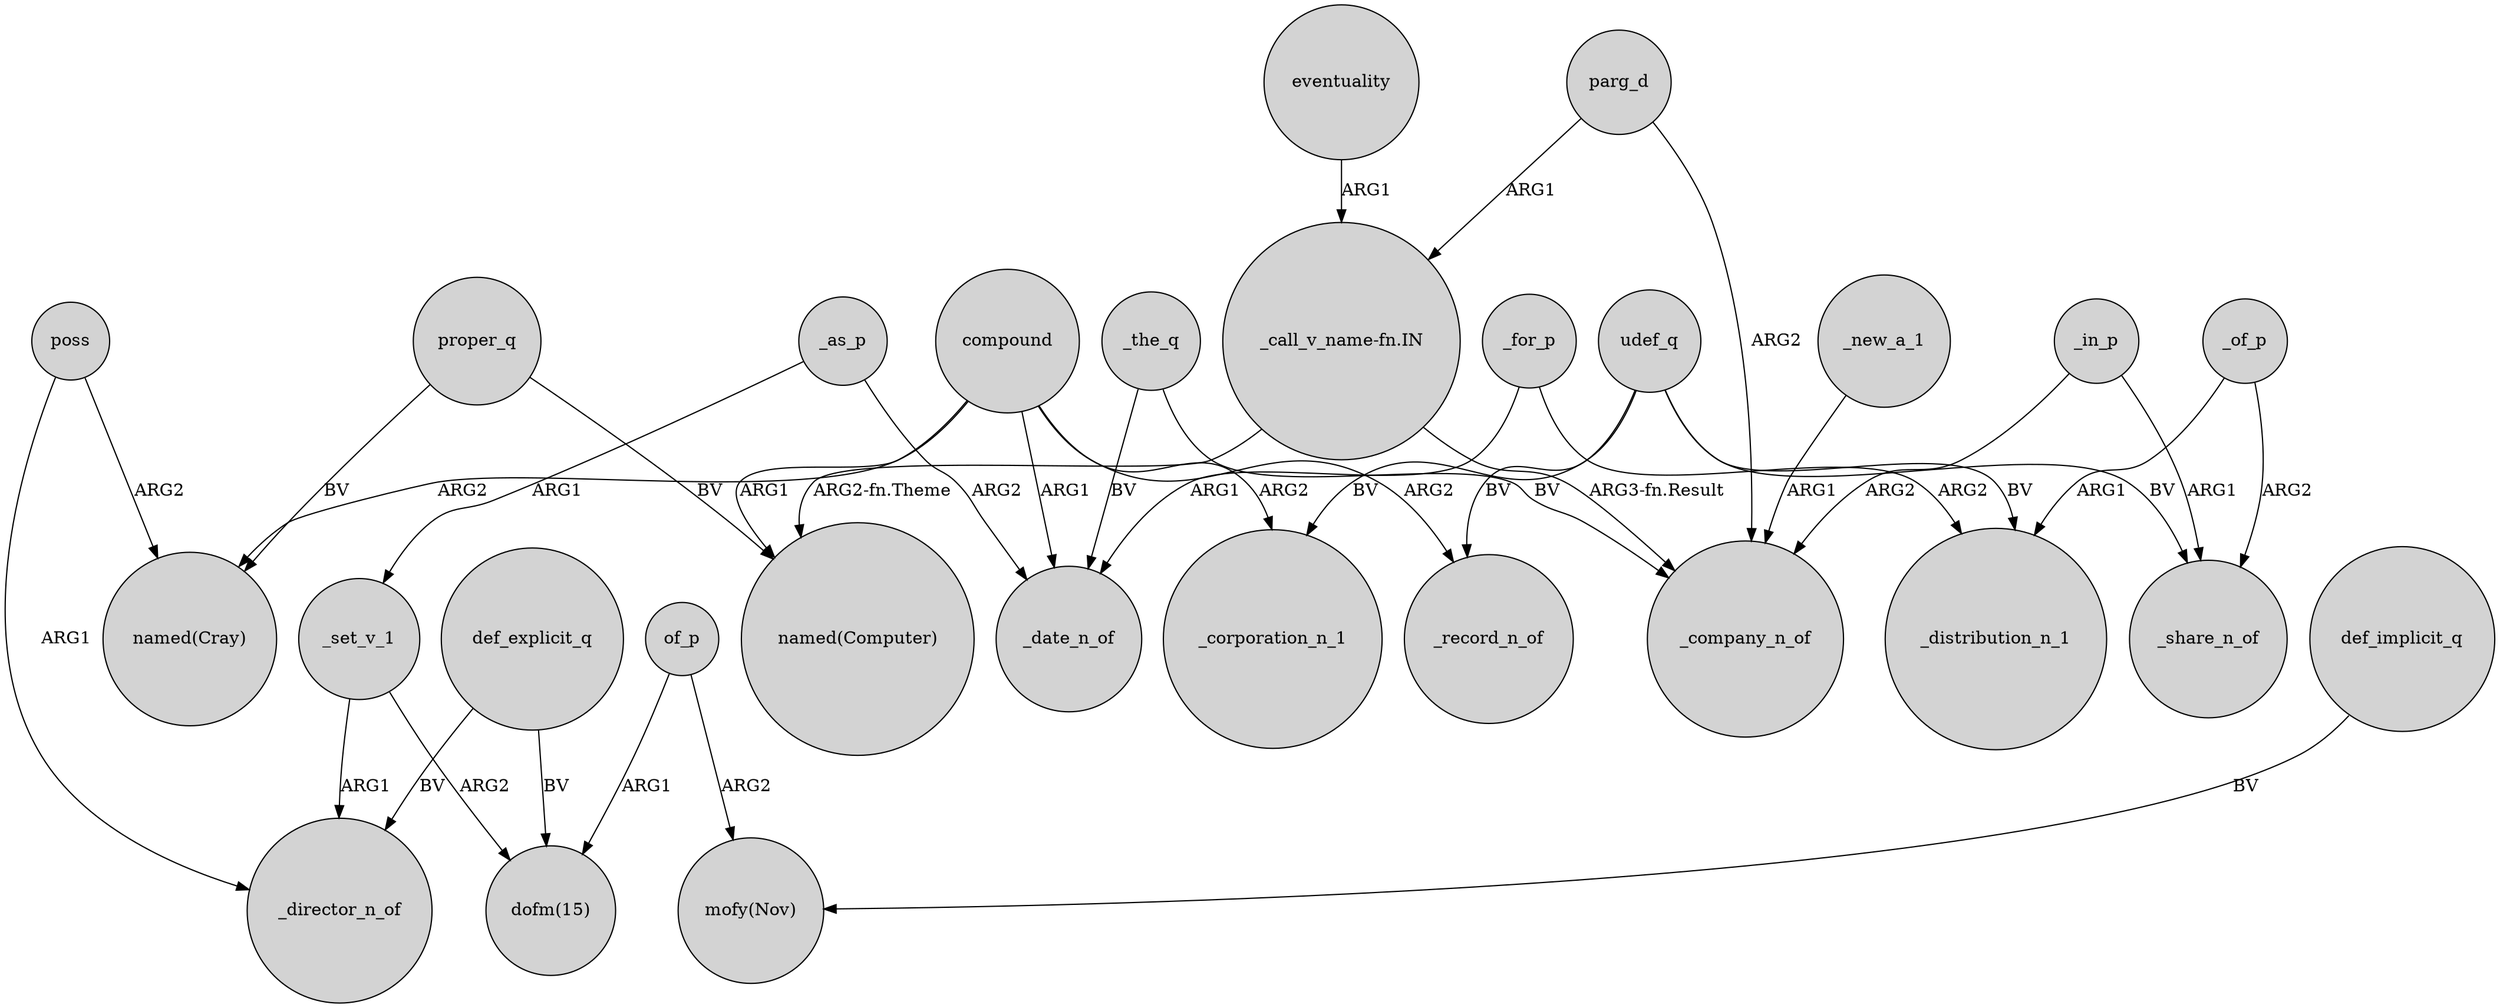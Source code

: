digraph {
	node [shape=circle style=filled]
	compound -> "named(Cray)" [label=ARG2]
	def_explicit_q -> "dofm(15)" [label=BV]
	_set_v_1 -> _director_n_of [label=ARG1]
	poss -> _director_n_of [label=ARG1]
	_the_q -> _date_n_of [label=BV]
	_of_p -> _distribution_n_1 [label=ARG1]
	udef_q -> _record_n_of [label=BV]
	compound -> _corporation_n_1 [label=ARG2]
	udef_q -> _distribution_n_1 [label=BV]
	poss -> "named(Cray)" [label=ARG2]
	compound -> _date_n_of [label=ARG1]
	_for_p -> _date_n_of [label=ARG1]
	_the_q -> _company_n_of [label=BV]
	compound -> _record_n_of [label=ARG2]
	compound -> "named(Computer)" [label=ARG1]
	_as_p -> _date_n_of [label=ARG2]
	parg_d -> "_call_v_name-fn.IN" [label=ARG1]
	_in_p -> _company_n_of [label=ARG2]
	udef_q -> _corporation_n_1 [label=BV]
	"_call_v_name-fn.IN" -> "named(Computer)" [label="ARG2-fn.Theme"]
	_as_p -> _set_v_1 [label=ARG1]
	parg_d -> _company_n_of [label=ARG2]
	_for_p -> _distribution_n_1 [label=ARG2]
	udef_q -> _share_n_of [label=BV]
	proper_q -> "named(Computer)" [label=BV]
	"_call_v_name-fn.IN" -> _company_n_of [label="ARG3-fn.Result"]
	_in_p -> _share_n_of [label=ARG1]
	_of_p -> _share_n_of [label=ARG2]
	of_p -> "mofy(Nov)" [label=ARG2]
	_new_a_1 -> _company_n_of [label=ARG1]
	def_implicit_q -> "mofy(Nov)" [label=BV]
	proper_q -> "named(Cray)" [label=BV]
	of_p -> "dofm(15)" [label=ARG1]
	_set_v_1 -> "dofm(15)" [label=ARG2]
	eventuality -> "_call_v_name-fn.IN" [label=ARG1]
	def_explicit_q -> _director_n_of [label=BV]
}
